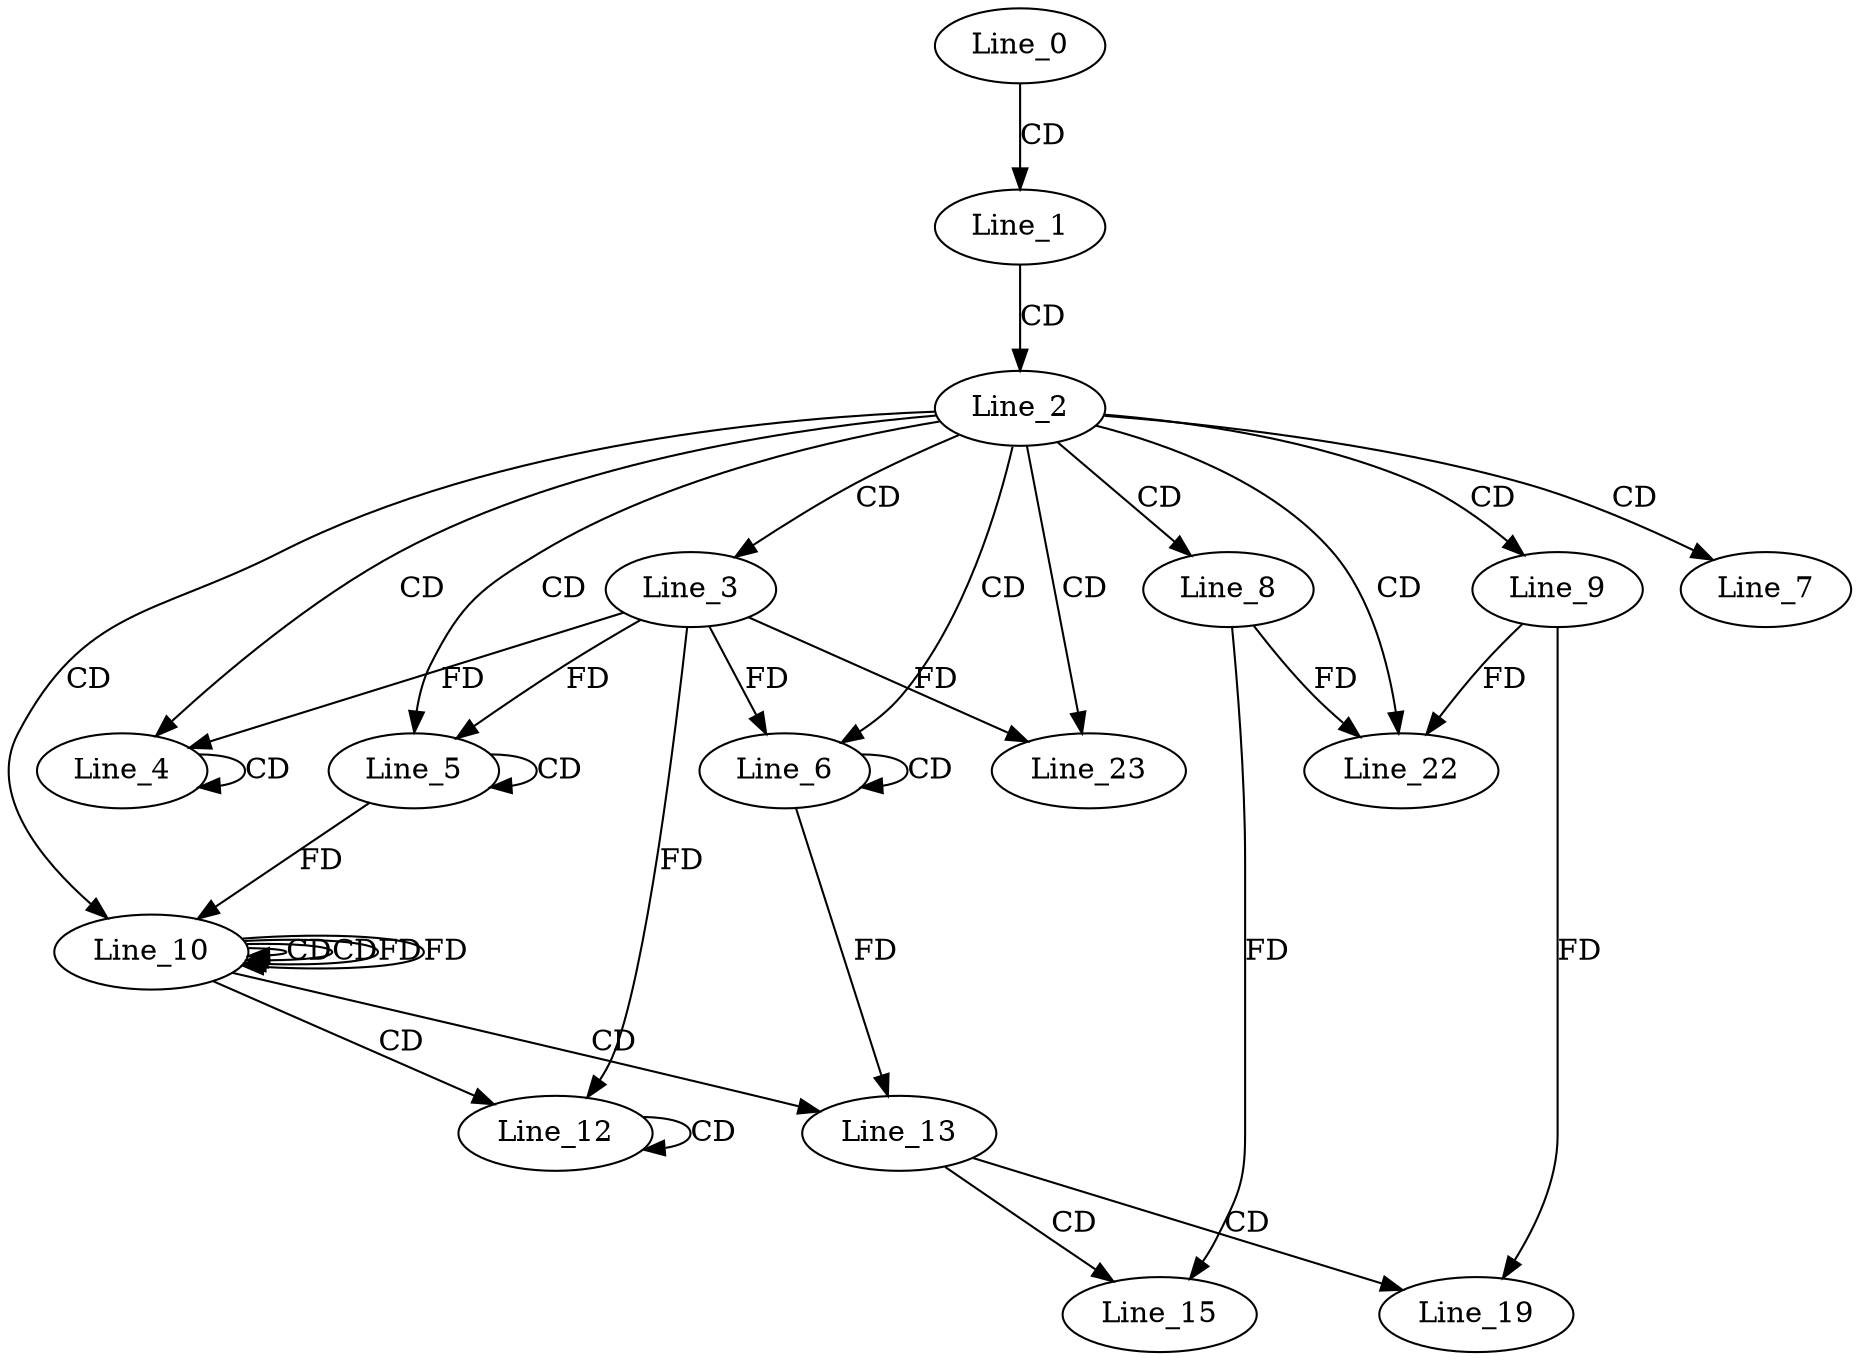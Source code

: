 digraph G {
  Line_0;
  Line_1;
  Line_2;
  Line_3;
  Line_4;
  Line_4;
  Line_5;
  Line_5;
  Line_6;
  Line_6;
  Line_7;
  Line_8;
  Line_9;
  Line_10;
  Line_10;
  Line_10;
  Line_12;
  Line_12;
  Line_13;
  Line_15;
  Line_19;
  Line_22;
  Line_22;
  Line_23;
  Line_0 -> Line_1 [ label="CD" ];
  Line_1 -> Line_2 [ label="CD" ];
  Line_2 -> Line_3 [ label="CD" ];
  Line_2 -> Line_4 [ label="CD" ];
  Line_4 -> Line_4 [ label="CD" ];
  Line_3 -> Line_4 [ label="FD" ];
  Line_2 -> Line_5 [ label="CD" ];
  Line_5 -> Line_5 [ label="CD" ];
  Line_3 -> Line_5 [ label="FD" ];
  Line_2 -> Line_6 [ label="CD" ];
  Line_6 -> Line_6 [ label="CD" ];
  Line_3 -> Line_6 [ label="FD" ];
  Line_2 -> Line_7 [ label="CD" ];
  Line_2 -> Line_8 [ label="CD" ];
  Line_2 -> Line_9 [ label="CD" ];
  Line_2 -> Line_10 [ label="CD" ];
  Line_10 -> Line_10 [ label="CD" ];
  Line_5 -> Line_10 [ label="FD" ];
  Line_10 -> Line_10 [ label="CD" ];
  Line_10 -> Line_10 [ label="FD" ];
  Line_10 -> Line_12 [ label="CD" ];
  Line_12 -> Line_12 [ label="CD" ];
  Line_3 -> Line_12 [ label="FD" ];
  Line_10 -> Line_13 [ label="CD" ];
  Line_6 -> Line_13 [ label="FD" ];
  Line_13 -> Line_15 [ label="CD" ];
  Line_8 -> Line_15 [ label="FD" ];
  Line_13 -> Line_19 [ label="CD" ];
  Line_9 -> Line_19 [ label="FD" ];
  Line_2 -> Line_22 [ label="CD" ];
  Line_8 -> Line_22 [ label="FD" ];
  Line_9 -> Line_22 [ label="FD" ];
  Line_2 -> Line_23 [ label="CD" ];
  Line_3 -> Line_23 [ label="FD" ];
  Line_10 -> Line_10 [ label="FD" ];
}
